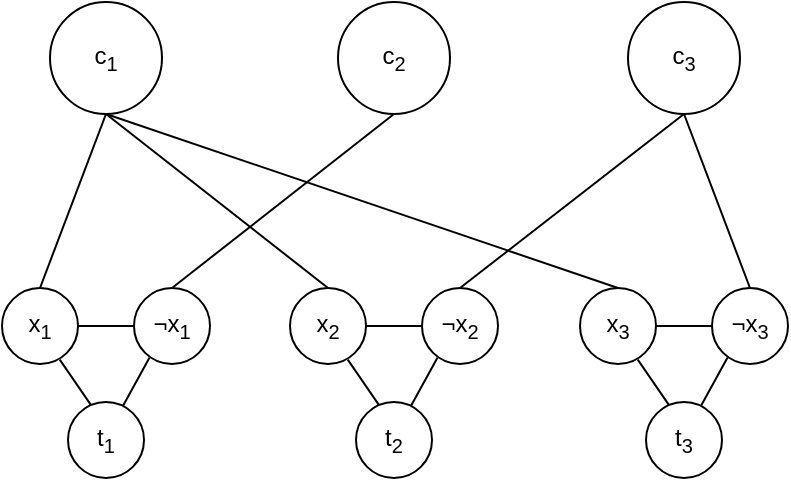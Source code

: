 <mxfile version="24.7.6">
  <diagram name="Page-1" id="lgAC5jj0i0QbxBjEDJkk">
    <mxGraphModel dx="1060" dy="770" grid="0" gridSize="10" guides="1" tooltips="1" connect="1" arrows="1" fold="1" page="0" pageScale="1" pageWidth="850" pageHeight="1100" math="0" shadow="0">
      <root>
        <mxCell id="0" />
        <mxCell id="1" parent="0" />
        <mxCell id="UyBgjy-uxzuEVeFRQkCu-5" style="edgeStyle=none;curved=1;rounded=0;orthogonalLoop=1;jettySize=auto;html=1;exitX=1;exitY=0.5;exitDx=0;exitDy=0;entryX=0;entryY=0.5;entryDx=0;entryDy=0;fontSize=12;startSize=8;endSize=8;strokeColor=default;endArrow=none;endFill=0;" edge="1" parent="1" source="UyBgjy-uxzuEVeFRQkCu-1" target="UyBgjy-uxzuEVeFRQkCu-2">
          <mxGeometry relative="1" as="geometry" />
        </mxCell>
        <mxCell id="UyBgjy-uxzuEVeFRQkCu-1" value="x&lt;sub&gt;1&lt;/sub&gt;" style="ellipse;whiteSpace=wrap;html=1;aspect=fixed;" vertex="1" parent="1">
          <mxGeometry x="160" y="202" width="38" height="38" as="geometry" />
        </mxCell>
        <mxCell id="UyBgjy-uxzuEVeFRQkCu-2" value="¬x&lt;sub&gt;1&lt;/sub&gt;" style="ellipse;whiteSpace=wrap;html=1;aspect=fixed;" vertex="1" parent="1">
          <mxGeometry x="226" y="202" width="38" height="38" as="geometry" />
        </mxCell>
        <mxCell id="UyBgjy-uxzuEVeFRQkCu-3" value="t&lt;sub&gt;1&lt;/sub&gt;" style="ellipse;whiteSpace=wrap;html=1;aspect=fixed;" vertex="1" parent="1">
          <mxGeometry x="193" y="259" width="38" height="38" as="geometry" />
        </mxCell>
        <mxCell id="UyBgjy-uxzuEVeFRQkCu-6" value="" style="endArrow=none;html=1;rounded=0;fontSize=12;startSize=8;endSize=8;curved=1;exitX=0.76;exitY=0.942;exitDx=0;exitDy=0;exitPerimeter=0;entryX=0.303;entryY=0.041;entryDx=0;entryDy=0;entryPerimeter=0;" edge="1" parent="1" source="UyBgjy-uxzuEVeFRQkCu-1" target="UyBgjy-uxzuEVeFRQkCu-3">
          <mxGeometry width="50" height="50" relative="1" as="geometry">
            <mxPoint x="185" y="243" as="sourcePoint" />
            <mxPoint x="235" y="193" as="targetPoint" />
          </mxGeometry>
        </mxCell>
        <mxCell id="UyBgjy-uxzuEVeFRQkCu-7" value="" style="endArrow=none;html=1;rounded=0;fontSize=12;startSize=8;endSize=8;curved=1;exitX=0.726;exitY=0.047;exitDx=0;exitDy=0;exitPerimeter=0;entryX=0.203;entryY=0.917;entryDx=0;entryDy=0;entryPerimeter=0;" edge="1" parent="1" source="UyBgjy-uxzuEVeFRQkCu-3" target="UyBgjy-uxzuEVeFRQkCu-2">
          <mxGeometry width="50" height="50" relative="1" as="geometry">
            <mxPoint x="185" y="243" as="sourcePoint" />
            <mxPoint x="235" y="193" as="targetPoint" />
          </mxGeometry>
        </mxCell>
        <mxCell id="UyBgjy-uxzuEVeFRQkCu-8" style="edgeStyle=none;curved=1;rounded=0;orthogonalLoop=1;jettySize=auto;html=1;exitX=1;exitY=0.5;exitDx=0;exitDy=0;entryX=0;entryY=0.5;entryDx=0;entryDy=0;fontSize=12;startSize=8;endSize=8;strokeColor=default;endArrow=none;endFill=0;" edge="1" parent="1" source="UyBgjy-uxzuEVeFRQkCu-9" target="UyBgjy-uxzuEVeFRQkCu-10">
          <mxGeometry relative="1" as="geometry" />
        </mxCell>
        <mxCell id="UyBgjy-uxzuEVeFRQkCu-9" value="x&lt;sub&gt;2&lt;/sub&gt;" style="ellipse;whiteSpace=wrap;html=1;aspect=fixed;" vertex="1" parent="1">
          <mxGeometry x="304" y="202" width="38" height="38" as="geometry" />
        </mxCell>
        <mxCell id="UyBgjy-uxzuEVeFRQkCu-10" value="¬x&lt;sub&gt;2&lt;/sub&gt;" style="ellipse;whiteSpace=wrap;html=1;aspect=fixed;" vertex="1" parent="1">
          <mxGeometry x="370" y="202" width="38" height="38" as="geometry" />
        </mxCell>
        <mxCell id="UyBgjy-uxzuEVeFRQkCu-11" value="t&lt;sub&gt;2&lt;/sub&gt;" style="ellipse;whiteSpace=wrap;html=1;aspect=fixed;" vertex="1" parent="1">
          <mxGeometry x="337" y="259" width="38" height="38" as="geometry" />
        </mxCell>
        <mxCell id="UyBgjy-uxzuEVeFRQkCu-12" value="" style="endArrow=none;html=1;rounded=0;fontSize=12;startSize=8;endSize=8;curved=1;exitX=0.76;exitY=0.942;exitDx=0;exitDy=0;exitPerimeter=0;entryX=0.303;entryY=0.041;entryDx=0;entryDy=0;entryPerimeter=0;" edge="1" parent="1" source="UyBgjy-uxzuEVeFRQkCu-9" target="UyBgjy-uxzuEVeFRQkCu-11">
          <mxGeometry width="50" height="50" relative="1" as="geometry">
            <mxPoint x="329" y="243" as="sourcePoint" />
            <mxPoint x="379" y="193" as="targetPoint" />
          </mxGeometry>
        </mxCell>
        <mxCell id="UyBgjy-uxzuEVeFRQkCu-13" value="" style="endArrow=none;html=1;rounded=0;fontSize=12;startSize=8;endSize=8;curved=1;exitX=0.726;exitY=0.047;exitDx=0;exitDy=0;exitPerimeter=0;entryX=0.203;entryY=0.917;entryDx=0;entryDy=0;entryPerimeter=0;" edge="1" parent="1" source="UyBgjy-uxzuEVeFRQkCu-11" target="UyBgjy-uxzuEVeFRQkCu-10">
          <mxGeometry width="50" height="50" relative="1" as="geometry">
            <mxPoint x="329" y="243" as="sourcePoint" />
            <mxPoint x="379" y="193" as="targetPoint" />
          </mxGeometry>
        </mxCell>
        <mxCell id="UyBgjy-uxzuEVeFRQkCu-14" style="edgeStyle=none;curved=1;rounded=0;orthogonalLoop=1;jettySize=auto;html=1;exitX=1;exitY=0.5;exitDx=0;exitDy=0;entryX=0;entryY=0.5;entryDx=0;entryDy=0;fontSize=12;startSize=8;endSize=8;strokeColor=default;endArrow=none;endFill=0;" edge="1" parent="1" source="UyBgjy-uxzuEVeFRQkCu-15" target="UyBgjy-uxzuEVeFRQkCu-16">
          <mxGeometry relative="1" as="geometry" />
        </mxCell>
        <mxCell id="UyBgjy-uxzuEVeFRQkCu-15" value="x&lt;sub&gt;3&lt;/sub&gt;" style="ellipse;whiteSpace=wrap;html=1;aspect=fixed;" vertex="1" parent="1">
          <mxGeometry x="449" y="202" width="38" height="38" as="geometry" />
        </mxCell>
        <mxCell id="UyBgjy-uxzuEVeFRQkCu-16" value="¬x&lt;sub&gt;3&lt;/sub&gt;" style="ellipse;whiteSpace=wrap;html=1;aspect=fixed;" vertex="1" parent="1">
          <mxGeometry x="515" y="202" width="38" height="38" as="geometry" />
        </mxCell>
        <mxCell id="UyBgjy-uxzuEVeFRQkCu-17" value="t&lt;sub&gt;3&lt;/sub&gt;" style="ellipse;whiteSpace=wrap;html=1;aspect=fixed;" vertex="1" parent="1">
          <mxGeometry x="482" y="259" width="38" height="38" as="geometry" />
        </mxCell>
        <mxCell id="UyBgjy-uxzuEVeFRQkCu-18" value="" style="endArrow=none;html=1;rounded=0;fontSize=12;startSize=8;endSize=8;curved=1;exitX=0.76;exitY=0.942;exitDx=0;exitDy=0;exitPerimeter=0;entryX=0.303;entryY=0.041;entryDx=0;entryDy=0;entryPerimeter=0;" edge="1" parent="1" source="UyBgjy-uxzuEVeFRQkCu-15" target="UyBgjy-uxzuEVeFRQkCu-17">
          <mxGeometry width="50" height="50" relative="1" as="geometry">
            <mxPoint x="474" y="243" as="sourcePoint" />
            <mxPoint x="524" y="193" as="targetPoint" />
          </mxGeometry>
        </mxCell>
        <mxCell id="UyBgjy-uxzuEVeFRQkCu-19" value="" style="endArrow=none;html=1;rounded=0;fontSize=12;startSize=8;endSize=8;curved=1;exitX=0.726;exitY=0.047;exitDx=0;exitDy=0;exitPerimeter=0;entryX=0.203;entryY=0.917;entryDx=0;entryDy=0;entryPerimeter=0;" edge="1" parent="1" source="UyBgjy-uxzuEVeFRQkCu-17" target="UyBgjy-uxzuEVeFRQkCu-16">
          <mxGeometry width="50" height="50" relative="1" as="geometry">
            <mxPoint x="474" y="243" as="sourcePoint" />
            <mxPoint x="524" y="193" as="targetPoint" />
          </mxGeometry>
        </mxCell>
        <mxCell id="UyBgjy-uxzuEVeFRQkCu-24" style="edgeStyle=none;curved=1;rounded=0;orthogonalLoop=1;jettySize=auto;html=1;exitX=0.5;exitY=1;exitDx=0;exitDy=0;entryX=0.5;entryY=0;entryDx=0;entryDy=0;fontSize=12;startSize=8;endSize=8;endArrow=none;endFill=0;" edge="1" parent="1" source="UyBgjy-uxzuEVeFRQkCu-20" target="UyBgjy-uxzuEVeFRQkCu-9">
          <mxGeometry relative="1" as="geometry" />
        </mxCell>
        <mxCell id="UyBgjy-uxzuEVeFRQkCu-25" style="edgeStyle=none;curved=1;rounded=0;orthogonalLoop=1;jettySize=auto;html=1;exitX=0.5;exitY=1;exitDx=0;exitDy=0;entryX=0.5;entryY=0;entryDx=0;entryDy=0;fontSize=12;startSize=8;endSize=8;endArrow=none;endFill=0;" edge="1" parent="1" source="UyBgjy-uxzuEVeFRQkCu-20" target="UyBgjy-uxzuEVeFRQkCu-15">
          <mxGeometry relative="1" as="geometry" />
        </mxCell>
        <mxCell id="UyBgjy-uxzuEVeFRQkCu-20" value="c&lt;sub&gt;1&lt;/sub&gt;" style="ellipse;whiteSpace=wrap;html=1;aspect=fixed;" vertex="1" parent="1">
          <mxGeometry x="184" y="59" width="56" height="56" as="geometry" />
        </mxCell>
        <mxCell id="UyBgjy-uxzuEVeFRQkCu-26" style="edgeStyle=none;curved=1;rounded=0;orthogonalLoop=1;jettySize=auto;html=1;exitX=0.5;exitY=1;exitDx=0;exitDy=0;entryX=0.5;entryY=0;entryDx=0;entryDy=0;fontSize=12;startSize=8;endSize=8;endArrow=none;endFill=0;" edge="1" parent="1" source="UyBgjy-uxzuEVeFRQkCu-21" target="UyBgjy-uxzuEVeFRQkCu-2">
          <mxGeometry relative="1" as="geometry" />
        </mxCell>
        <mxCell id="UyBgjy-uxzuEVeFRQkCu-21" value="c&lt;sub&gt;2&lt;/sub&gt;" style="ellipse;whiteSpace=wrap;html=1;aspect=fixed;" vertex="1" parent="1">
          <mxGeometry x="328" y="59" width="56" height="56" as="geometry" />
        </mxCell>
        <mxCell id="UyBgjy-uxzuEVeFRQkCu-27" style="edgeStyle=none;curved=1;rounded=0;orthogonalLoop=1;jettySize=auto;html=1;exitX=0.5;exitY=1;exitDx=0;exitDy=0;entryX=0.5;entryY=0;entryDx=0;entryDy=0;fontSize=12;startSize=8;endSize=8;endArrow=none;endFill=0;" edge="1" parent="1" source="UyBgjy-uxzuEVeFRQkCu-22" target="UyBgjy-uxzuEVeFRQkCu-10">
          <mxGeometry relative="1" as="geometry" />
        </mxCell>
        <mxCell id="UyBgjy-uxzuEVeFRQkCu-28" style="edgeStyle=none;curved=1;rounded=0;orthogonalLoop=1;jettySize=auto;html=1;exitX=0.5;exitY=1;exitDx=0;exitDy=0;entryX=0.5;entryY=0;entryDx=0;entryDy=0;fontSize=12;startSize=8;endSize=8;endArrow=none;endFill=0;" edge="1" parent="1" source="UyBgjy-uxzuEVeFRQkCu-22" target="UyBgjy-uxzuEVeFRQkCu-16">
          <mxGeometry relative="1" as="geometry" />
        </mxCell>
        <mxCell id="UyBgjy-uxzuEVeFRQkCu-22" value="c&lt;sub&gt;3&lt;/sub&gt;" style="ellipse;whiteSpace=wrap;html=1;aspect=fixed;" vertex="1" parent="1">
          <mxGeometry x="473" y="59" width="56" height="56" as="geometry" />
        </mxCell>
        <mxCell id="UyBgjy-uxzuEVeFRQkCu-23" value="" style="endArrow=none;html=1;rounded=0;fontSize=12;startSize=8;endSize=8;curved=1;exitX=0.5;exitY=1;exitDx=0;exitDy=0;entryX=0.5;entryY=0;entryDx=0;entryDy=0;" edge="1" parent="1" source="UyBgjy-uxzuEVeFRQkCu-20" target="UyBgjy-uxzuEVeFRQkCu-1">
          <mxGeometry width="50" height="50" relative="1" as="geometry">
            <mxPoint x="347" y="129" as="sourcePoint" />
            <mxPoint x="397" y="79" as="targetPoint" />
          </mxGeometry>
        </mxCell>
      </root>
    </mxGraphModel>
  </diagram>
</mxfile>
